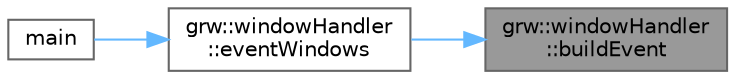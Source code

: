 digraph "grw::windowHandler::buildEvent"
{
 // LATEX_PDF_SIZE
  bgcolor="transparent";
  edge [fontname=Helvetica,fontsize=10,labelfontname=Helvetica,labelfontsize=10];
  node [fontname=Helvetica,fontsize=10,shape=box,height=0.2,width=0.4];
  rankdir="RL";
  Node1 [label="grw::windowHandler\l::buildEvent",height=0.2,width=0.4,color="gray40", fillcolor="grey60", style="filled", fontcolor="black",tooltip="Build an event from a SDL_Event."];
  Node1 -> Node2 [dir="back",color="steelblue1",style="solid"];
  Node2 [label="grw::windowHandler\l::eventWindows",height=0.2,width=0.4,color="grey40", fillcolor="white", style="filled",URL="$classgrw_1_1windowHandler.html#afc90b3e20cc19bcc16276c6b43e9f09e",tooltip="Handle the events of the windows."];
  Node2 -> Node3 [dir="back",color="steelblue1",style="solid"];
  Node3 [label="main",height=0.2,width=0.4,color="grey40", fillcolor="white", style="filled",URL="$main_07graph_08_8cpp.html#a840291bc02cba5474a4cb46a9b9566fe",tooltip=" "];
}
